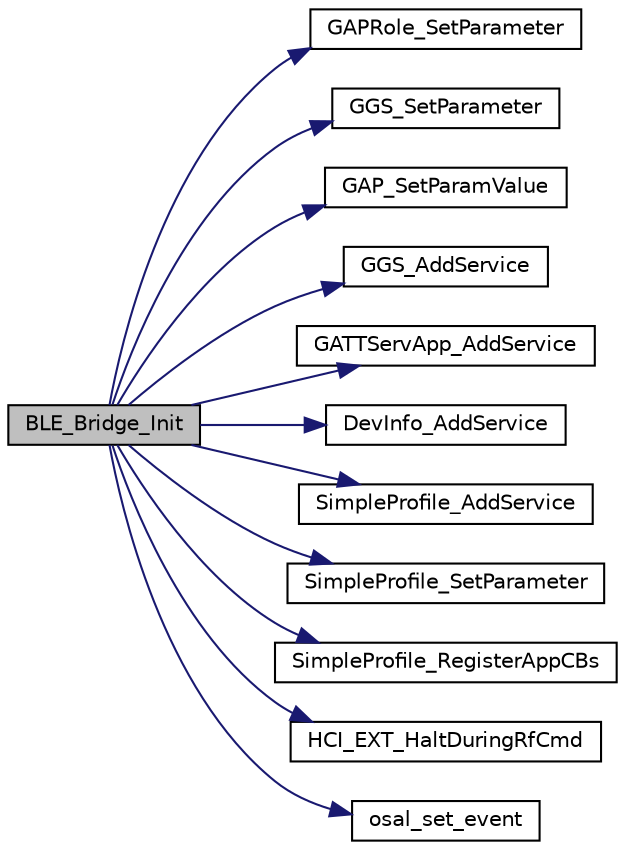 digraph "BLE_Bridge_Init"
{
  edge [fontname="Helvetica",fontsize="10",labelfontname="Helvetica",labelfontsize="10"];
  node [fontname="Helvetica",fontsize="10",shape=record];
  rankdir="LR";
  Node1 [label="BLE_Bridge_Init",height=0.2,width=0.4,color="black", fillcolor="grey75", style="filled" fontcolor="black"];
  Node1 -> Node2 [color="midnightblue",fontsize="10",style="solid",fontname="Helvetica"];
  Node2 [label="GAPRole_SetParameter",height=0.2,width=0.4,color="black", fillcolor="white", style="filled",URL="$group___g_a_p_r_o_l_e_s___b_r_o_a_d_c_a_s_t_e_r___a_p_i.html#ga951a64ccae7a5c1373642836d2afd4ce",tooltip="Set a GAP Role parameter. "];
  Node1 -> Node3 [color="midnightblue",fontsize="10",style="solid",fontname="Helvetica"];
  Node3 [label="GGS_SetParameter",height=0.2,width=0.4,color="black", fillcolor="white", style="filled",URL="$gapgattserver_8h.html#aa199a7c7fe4464c84e4440135d2e91f8",tooltip="Set a GAP GATT Server parameter. "];
  Node1 -> Node4 [color="midnightblue",fontsize="10",style="solid",fontname="Helvetica"];
  Node4 [label="GAP_SetParamValue",height=0.2,width=0.4,color="black", fillcolor="white", style="filled",URL="$group___g_a_p___a_p_i.html#ga45fab6682fc253681d7abe697a4fc0b5",tooltip="Set a GAP Parameter value. Use this function to change the default GAP parameter values. "];
  Node1 -> Node5 [color="midnightblue",fontsize="10",style="solid",fontname="Helvetica"];
  Node5 [label="GGS_AddService",height=0.2,width=0.4,color="black", fillcolor="white", style="filled",URL="$gapgattserver_8h.html#a378d66bb6f1fc9863df3727a6920c752",tooltip="Add function for the GAP GATT Service. "];
  Node1 -> Node6 [color="midnightblue",fontsize="10",style="solid",fontname="Helvetica"];
  Node6 [label="GATTServApp_AddService",height=0.2,width=0.4,color="black", fillcolor="white", style="filled",URL="$group___g_a_t_t___s_e_r_v___a_p_p___a_p_i.html#ga726a49f31f433e4d38257002f2179f67",tooltip="Add function for the GATT Service. "];
  Node1 -> Node7 [color="midnightblue",fontsize="10",style="solid",fontname="Helvetica"];
  Node7 [label="DevInfo_AddService",height=0.2,width=0.4,color="black", fillcolor="white", style="filled",URL="$devinfoservice_8c.html#ad0caa0b1979e874973e9478e7cf9e74b"];
  Node1 -> Node8 [color="midnightblue",fontsize="10",style="solid",fontname="Helvetica"];
  Node8 [label="SimpleProfile_AddService",height=0.2,width=0.4,color="black", fillcolor="white", style="filled",URL="$simple_g_a_t_tprofile_8c.html#a47e0bfe23b1d44f7803b8beebf2aa7c2"];
  Node1 -> Node9 [color="midnightblue",fontsize="10",style="solid",fontname="Helvetica"];
  Node9 [label="SimpleProfile_SetParameter",height=0.2,width=0.4,color="black", fillcolor="white", style="filled",URL="$simple_g_a_t_tprofile_8c.html#a0511130883180d2101d3e1c0f33a2611"];
  Node1 -> Node10 [color="midnightblue",fontsize="10",style="solid",fontname="Helvetica"];
  Node10 [label="SimpleProfile_RegisterAppCBs",height=0.2,width=0.4,color="black", fillcolor="white", style="filled",URL="$simple_g_a_t_tprofile_8c.html#ab7a920d5c8a0f1eaef199fa3136d0853"];
  Node1 -> Node11 [color="midnightblue",fontsize="10",style="solid",fontname="Helvetica"];
  Node11 [label="HCI_EXT_HaltDuringRfCmd",height=0.2,width=0.4,color="black", fillcolor="white", style="filled",URL="$hci_8h.html#a5e5a199bb8c9ed1b8bfa2d39a0b5263d"];
  Node1 -> Node12 [color="midnightblue",fontsize="10",style="solid",fontname="Helvetica"];
  Node12 [label="osal_set_event",height=0.2,width=0.4,color="black", fillcolor="white", style="filled",URL="$_o_s_a_l_8c.html#a67e62da8a1085ffe8f6a06c88736666a"];
}
